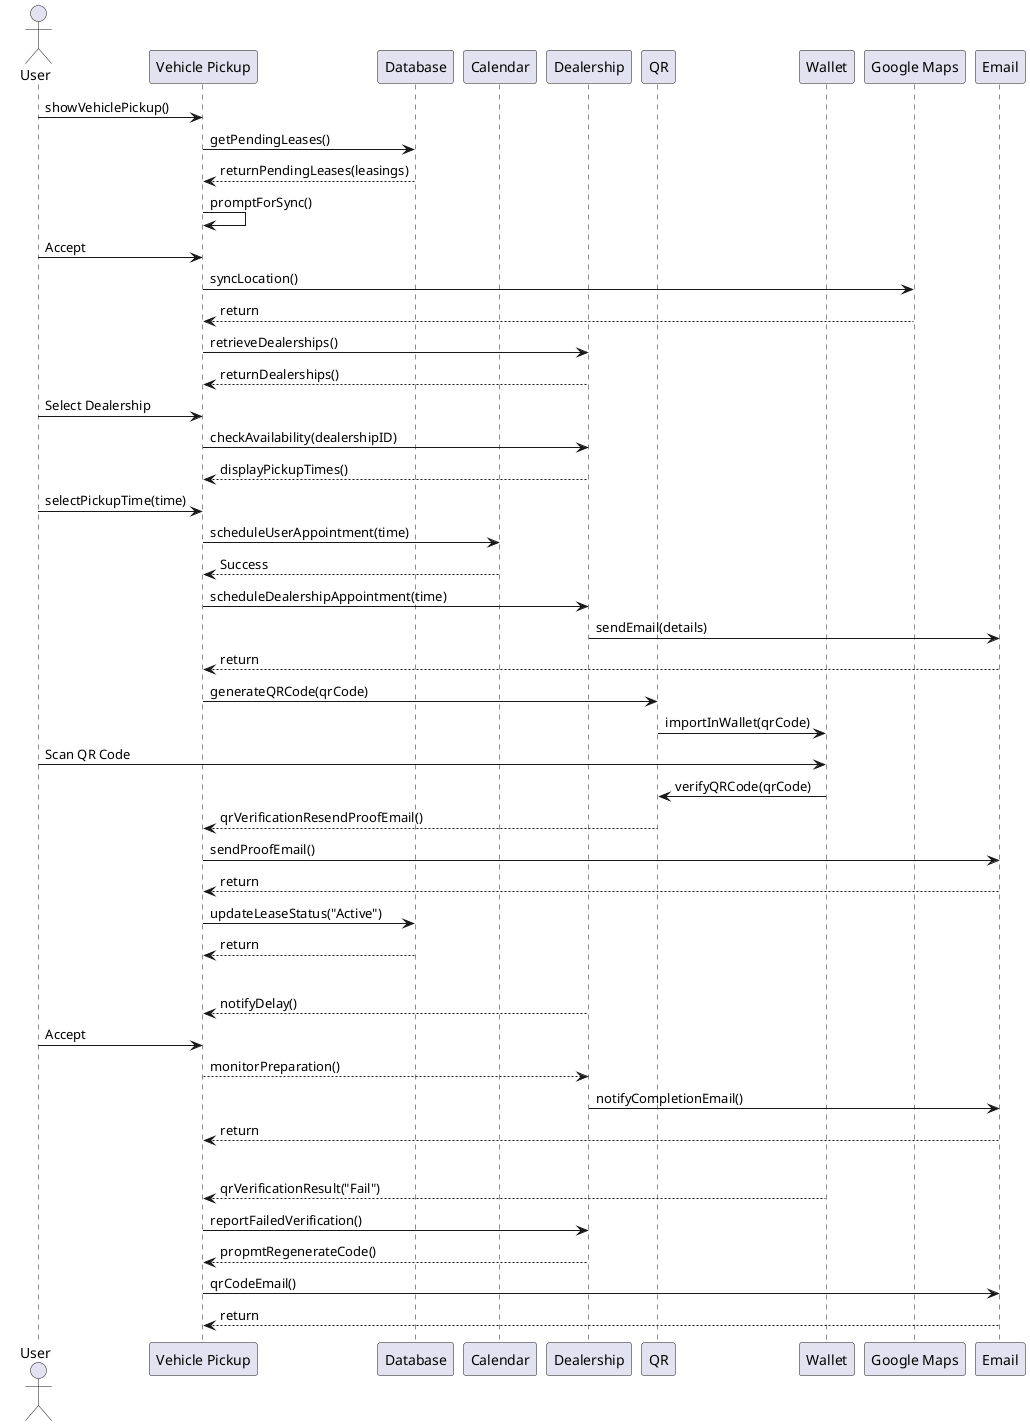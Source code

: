 @startuml
actor User
participant "Vehicle Pickup" as VP
participant Database
participant Calendar
participant Dealership
participant QR
participant Wallet
participant "Google Maps" as GM
participant Email

User -> VP : showVehiclePickup()
VP -> Database : getPendingLeases()
Database --> VP : returnPendingLeases(leasings)
VP -> VP : promptForSync()
User -> VP : Accept
VP -> GM : syncLocation()
GM --> VP : return
VP -> Dealership : retrieveDealerships()
Dealership --> VP : returnDealerships()
User -> VP : Select Dealership
VP -> Dealership : checkAvailability(dealershipID)
Dealership --> VP : displayPickupTimes()
User -> VP : selectPickupTime(time)
VP -> Calendar : scheduleUserAppointment(time)
Calendar --> VP : Success
VP -> Dealership :scheduleDealershipAppointment(time)
Dealership -> Email: sendEmail(details)
Email --> VP : return
VP -> QR : generateQRCode(qrCode)
QR -> Wallet : importInWallet(qrCode)
User -> Wallet : Scan QR Code
Wallet -> QR : verifyQRCode(qrCode)
QR --> VP: qrVerificationResendProofEmail()
VP -> Email :sendProofEmail()
Email --> VP : return
VP -> Database : updateLeaseStatus("Active")
Database --> VP : return


alt after check availabilty on Dealeship
Dealership --> VP: notifyDelay()
User -> VP : Accept
VP --> Dealership : monitorPreparation()
Dealership -> Email : notifyCompletionEmail()
Email --> VP : return

alt Broken qr code
Wallet --> VP: qrVerificationResult("Fail")
VP -> Dealership: reportFailedVerification()
Dealership --> VP: propmtRegenerateCode()
VP -> Email : qrCodeEmail()
Email --> VP : return



@enduml
